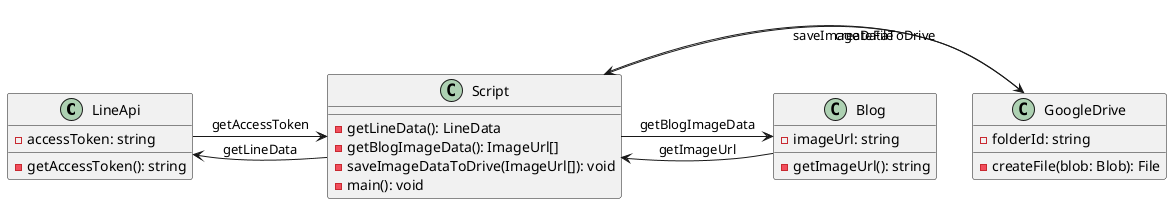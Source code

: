 @startuml
class LineApi {
  - accessToken: string
  - getAccessToken(): string
}

class Blog {
  - imageUrl: string
  - getImageUrl(): string
}

class GoogleDrive {
  - folderId: string
  - createFile(blob: Blob): File
}

class Script {
  - getLineData(): LineData
  - getBlogImageData(): ImageUrl[]
  - saveImageDataToDrive(ImageUrl[]): void
  - main(): void
}

LineApi -> Script: getAccessToken
Blog -> Script: getImageUrl
GoogleDrive -> Script: createFile
Script -> LineApi: getLineData
Script -> Blog: getBlogImageData
Script -> GoogleDrive: saveImageDataToDrive
@enduml